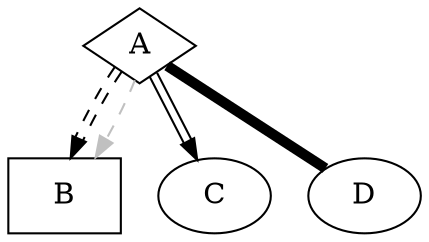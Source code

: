 digraph test1 {

  A [shape=diamond]
  B [shape=box]
  A -> B [style=dashed, color="black:invis:black"]

  A -> B [style=dashed, color=grey]
  A -> C [color="black:invis:black"]
  A -> D [penwidth=5, arrowhead=none]

}
